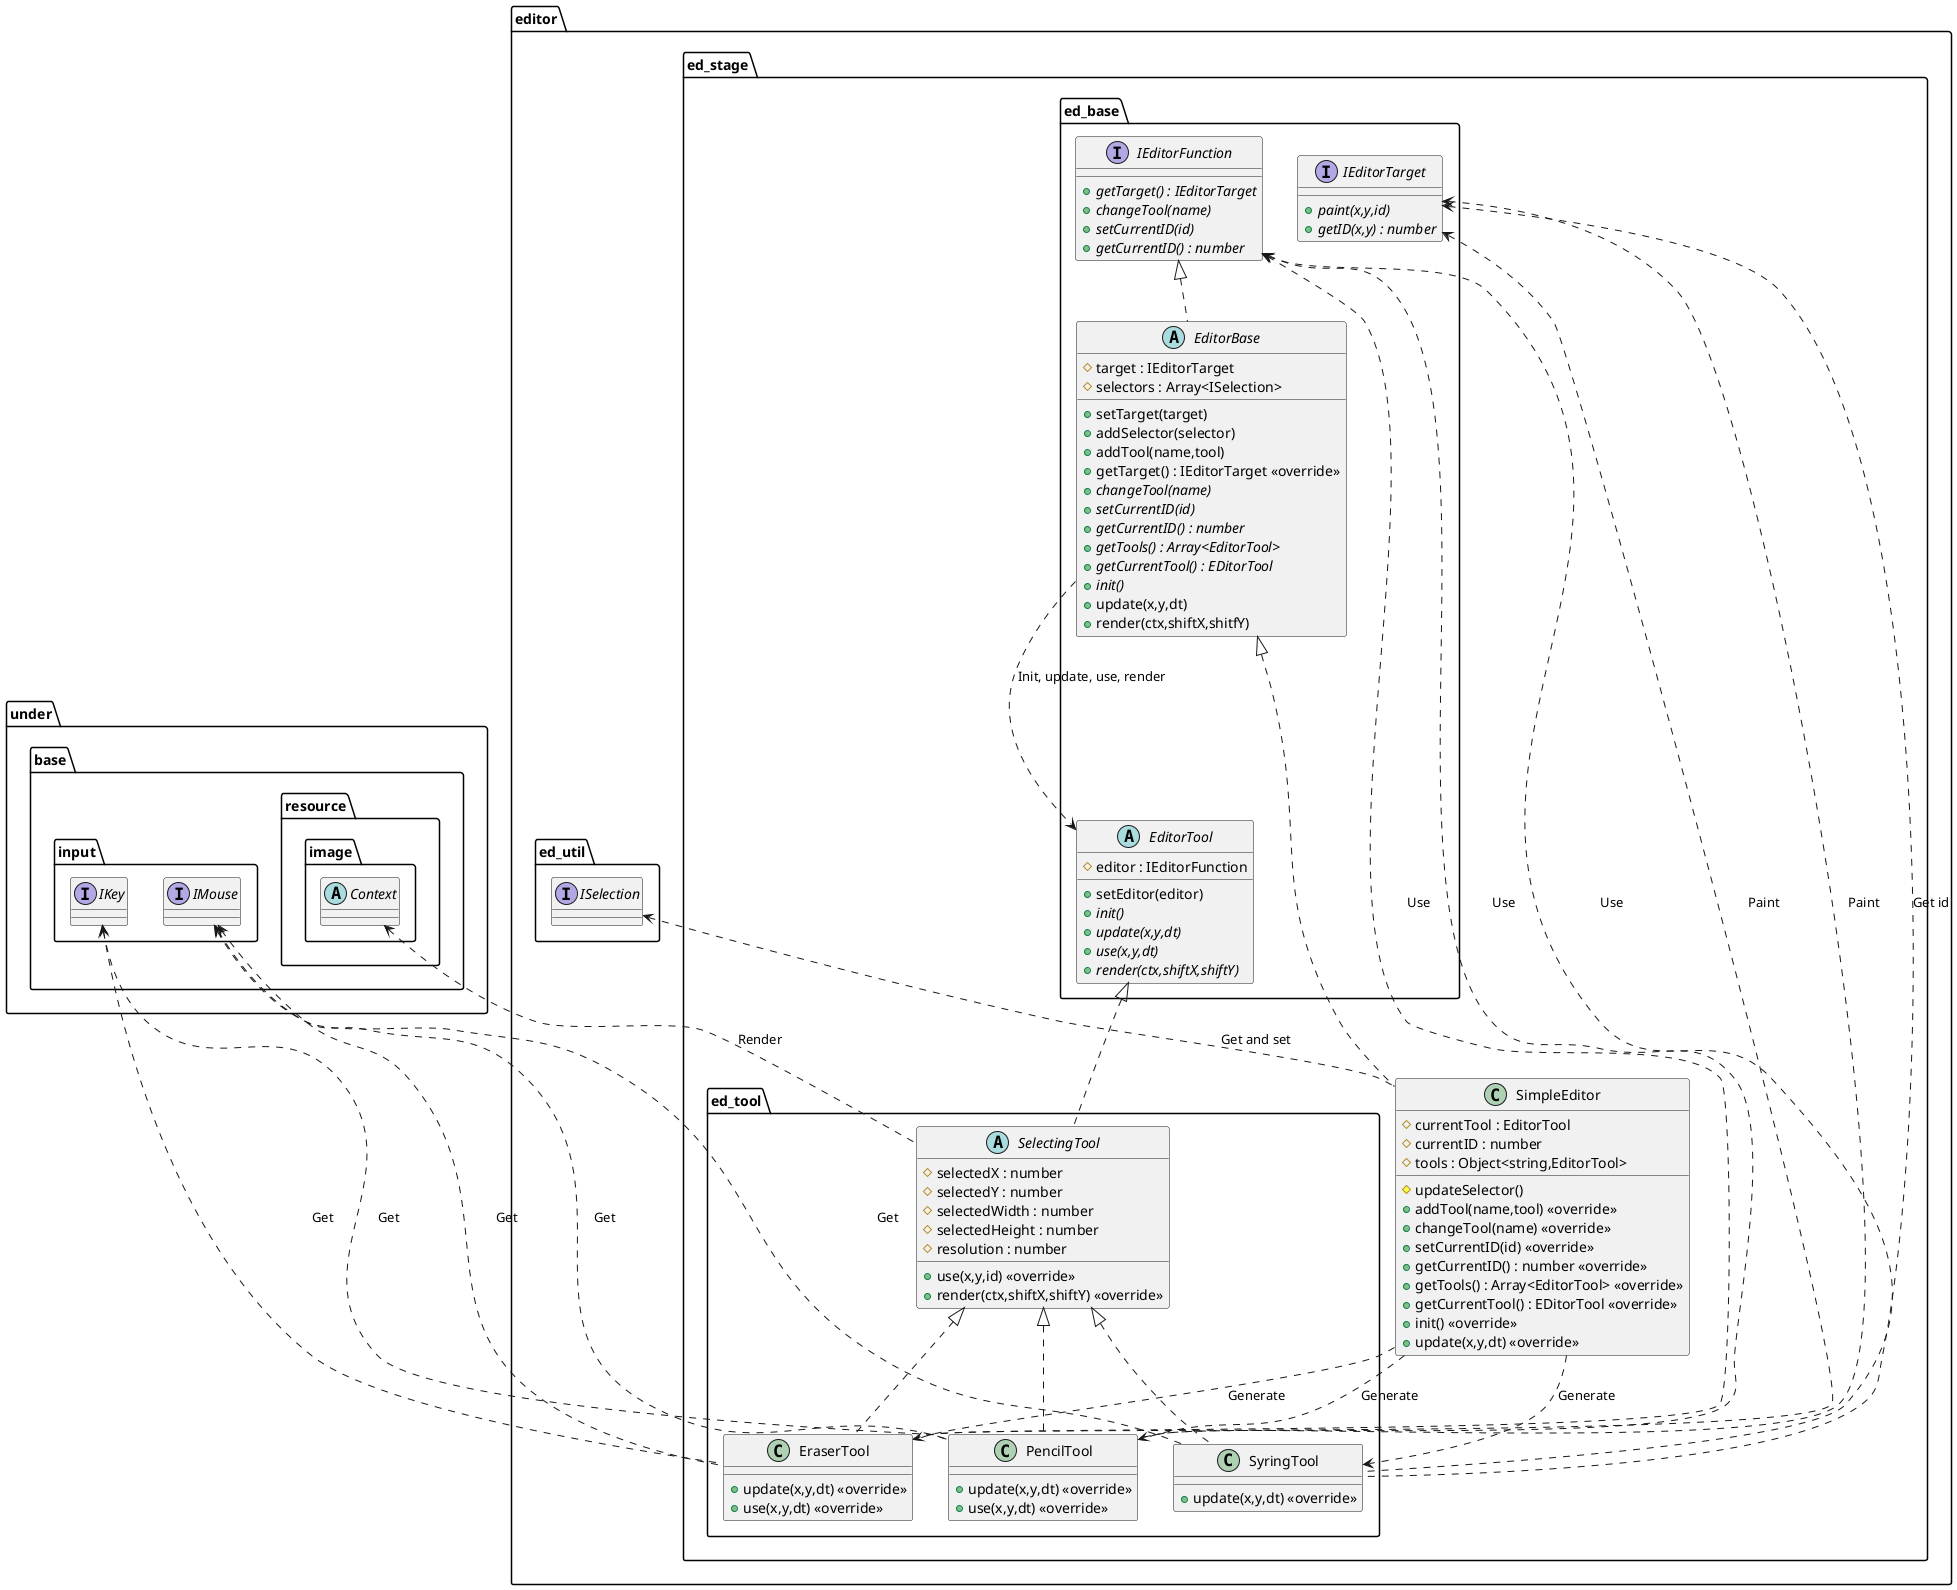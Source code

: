 @startuml EditorEdit

package editor {
    package ed_stage {
        package ed_base {
            abstract EditorBase {
                #target : IEditorTarget
                #selectors : Array<ISelection>
                +setTarget(target)
                +addSelector(selector)
                +addTool(name,tool)
                +getTarget() : IEditorTarget <<override>>
                {abstract} +changeTool(name)
                {abstract} +setCurrentID(id)
                {abstract} +getCurrentID() : number
                {abstract} +getTools() : Array<EditorTool>
                {abstract} +getCurrentTool() : EDitorTool
                {abstract} +init()
                +update(x,y,dt)
                +render(ctx,shiftX,shitfY)
            }
            abstract EditorTool {
                #editor : IEditorFunction
                +setEditor(editor)
                {abstract} +init()
                {abstract} +update(x,y,dt)
                {abstract} +use(x,y,dt)
                {abstract} +render(ctx,shiftX,shiftY)
            }
            interface IEditorFunction {
                {abstract} +getTarget() : IEditorTarget
                {abstract} +changeTool(name)
                {abstract} +setCurrentID(id)
                {abstract} +getCurrentID() : number
            }
            interface IEditorTarget {
                {abstract} +paint(x,y,id)
                {abstract} +getID(x,y) : number
            }
        }
        package ed_tool {
            abstract SelectingTool {
                #selectedX : number
                #selectedY : number
                #selectedWidth : number
                #selectedHeight : number
                #resolution : number
                +use(x,y,id) <<override>>
                +render(ctx,shiftX,shiftY) <<override>>
            }
            class PencilTool {
                +update(x,y,dt) <<override>>
                +use(x,y,dt) <<override>>
            }
            class EraserTool {
                +update(x,y,dt) <<override>>
                +use(x,y,dt) <<override>>
            }
            class SyringTool {
                +update(x,y,dt) <<override>>
            }
        }
        class SimpleEditor {
            #currentTool : EditorTool
            #currentID : number
            #tools : Object<string,EditorTool>
            #updateSelector()
            +addTool(name,tool) <<override>>
            +changeTool(name) <<override>>
            +setCurrentID(id) <<override>>
            +getCurrentID() : number <<override>>
            +getTools() : Array<EditorTool> <<override>>
            +getCurrentTool() : EDitorTool <<override>>
            +init() <<override>>
            +update(x,y,dt) <<override>>
        }
    }
}

package under {
    package base {
        package input {
            interface IKey
            interface IMouse
        }
        package resource {
            package image {
                abstract Context
            }
        }
    }
}
package editor {
    package ed_util {
        interface ISelection
    }
}

EditorBase ..> EditorTool : Init, update, use, render
Context <.. SelectingTool : Render

IKey <.. PencilTool : Get
IMouse <.. PencilTool : Get
IEditorFunction <.. PencilTool : Use
IEditorTarget <.. PencilTool : Paint

IKey <.. EraserTool : Get
IMouse <.. EraserTool : Get
IEditorFunction <.. EraserTool : Use
IEditorTarget <.. EraserTool : Paint

IMouse <.. SyringTool : Get
IEditorFunction <.. SyringTool : Use
IEditorTarget <.. SyringTool : Get id

ISelection <.. SimpleEditor : Get and set
SimpleEditor ..> PencilTool : Generate
SimpleEditor ..> EraserTool : Generate
SimpleEditor ..> SyringTool : Generate

IEditorFunction <|.. EditorBase
EditorBase <|.. SimpleEditor

EditorTool <|.. SelectingTool
SelectingTool <|.. PencilTool
SelectingTool <|.. EraserTool
SelectingTool <|.. SyringTool

@enduml
